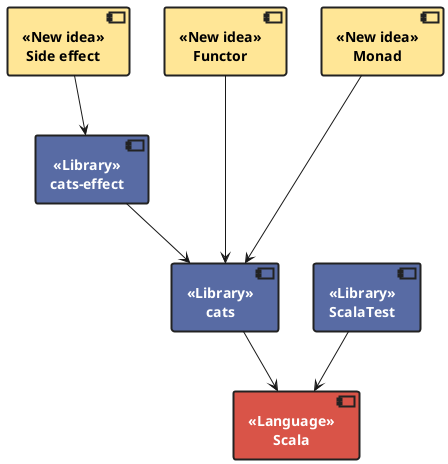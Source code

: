 @startuml

skinparam defaultTextAlignment center

skinparam component {
  fontStyle bold
  borderColor #222
  borderThickness 2
}

skinparam component<< Library >> {
  fontColor white
  backgroundColor #586ba4
}

skinparam component<< New idea >> {
  fontColor black
  backgroundColor #ffe696
}

skinparam component<< Language >> {
  fontColor white
  backgroundColor #d95448
}

component scala as "Scala" << Language >>

component cats as "cats" << Library >>
component scalatest as "ScalaTest" << Library >>

cats --> scala
scalatest --> scala

component cats_effect as "cats-effect" << Library >>
cats_effect --> cats

component functor as "Functor" << New idea >>
component monad as "Monad" << New idea >>

functor ---> cats
monad ---> cats

component side_effect as "Side effect" << New idea >>
side_effect --> cats_effect

@enduml
